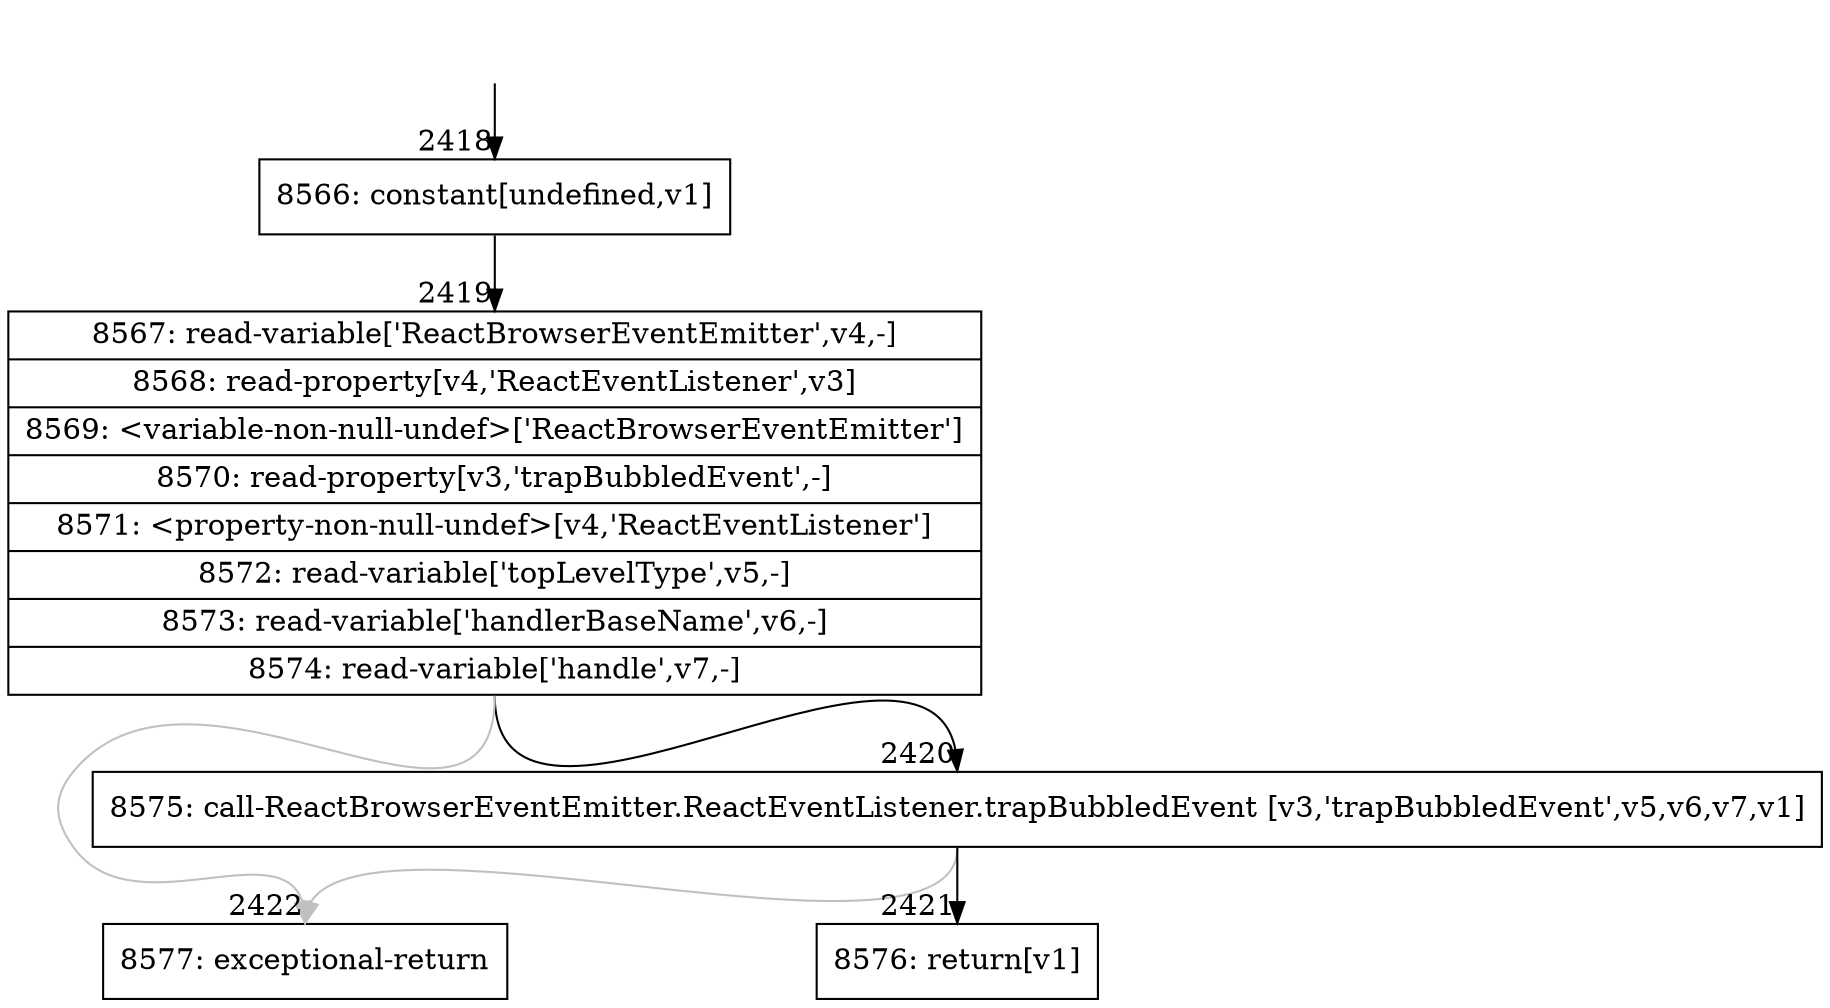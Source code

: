 digraph {
rankdir="TD"
BB_entry176[shape=none,label=""];
BB_entry176 -> BB2418 [tailport=s, headport=n, headlabel="    2418"]
BB2418 [shape=record label="{8566: constant[undefined,v1]}" ] 
BB2418 -> BB2419 [tailport=s, headport=n, headlabel="      2419"]
BB2419 [shape=record label="{8567: read-variable['ReactBrowserEventEmitter',v4,-]|8568: read-property[v4,'ReactEventListener',v3]|8569: \<variable-non-null-undef\>['ReactBrowserEventEmitter']|8570: read-property[v3,'trapBubbledEvent',-]|8571: \<property-non-null-undef\>[v4,'ReactEventListener']|8572: read-variable['topLevelType',v5,-]|8573: read-variable['handlerBaseName',v6,-]|8574: read-variable['handle',v7,-]}" ] 
BB2419 -> BB2420 [tailport=s, headport=n, headlabel="      2420"]
BB2419 -> BB2422 [tailport=s, headport=n, color=gray, headlabel="      2422"]
BB2420 [shape=record label="{8575: call-ReactBrowserEventEmitter.ReactEventListener.trapBubbledEvent [v3,'trapBubbledEvent',v5,v6,v7,v1]}" ] 
BB2420 -> BB2421 [tailport=s, headport=n, headlabel="      2421"]
BB2420 -> BB2422 [tailport=s, headport=n, color=gray]
BB2421 [shape=record label="{8576: return[v1]}" ] 
BB2422 [shape=record label="{8577: exceptional-return}" ] 
//#$~ 4662
}
